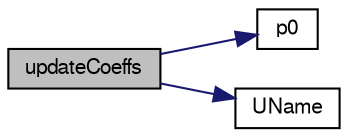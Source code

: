 digraph "updateCoeffs"
{
  bgcolor="transparent";
  edge [fontname="FreeSans",fontsize="10",labelfontname="FreeSans",labelfontsize="10"];
  node [fontname="FreeSans",fontsize="10",shape=record];
  rankdir="LR";
  Node168 [label="updateCoeffs",height=0.2,width=0.4,color="black", fillcolor="grey75", style="filled", fontcolor="black"];
  Node168 -> Node169 [color="midnightblue",fontsize="10",style="solid",fontname="FreeSans"];
  Node169 [label="p0",height=0.2,width=0.4,color="black",URL="$a22286.html#ae8a4eb587115a7210e500a908ae10f19",tooltip="Return the total pressure. "];
  Node168 -> Node170 [color="midnightblue",fontsize="10",style="solid",fontname="FreeSans"];
  Node170 [label="UName",height=0.2,width=0.4,color="black",URL="$a22286.html#a9f7f036a2c278b379a89d65dbbff26af",tooltip="Return the name of the velocity field. "];
}
